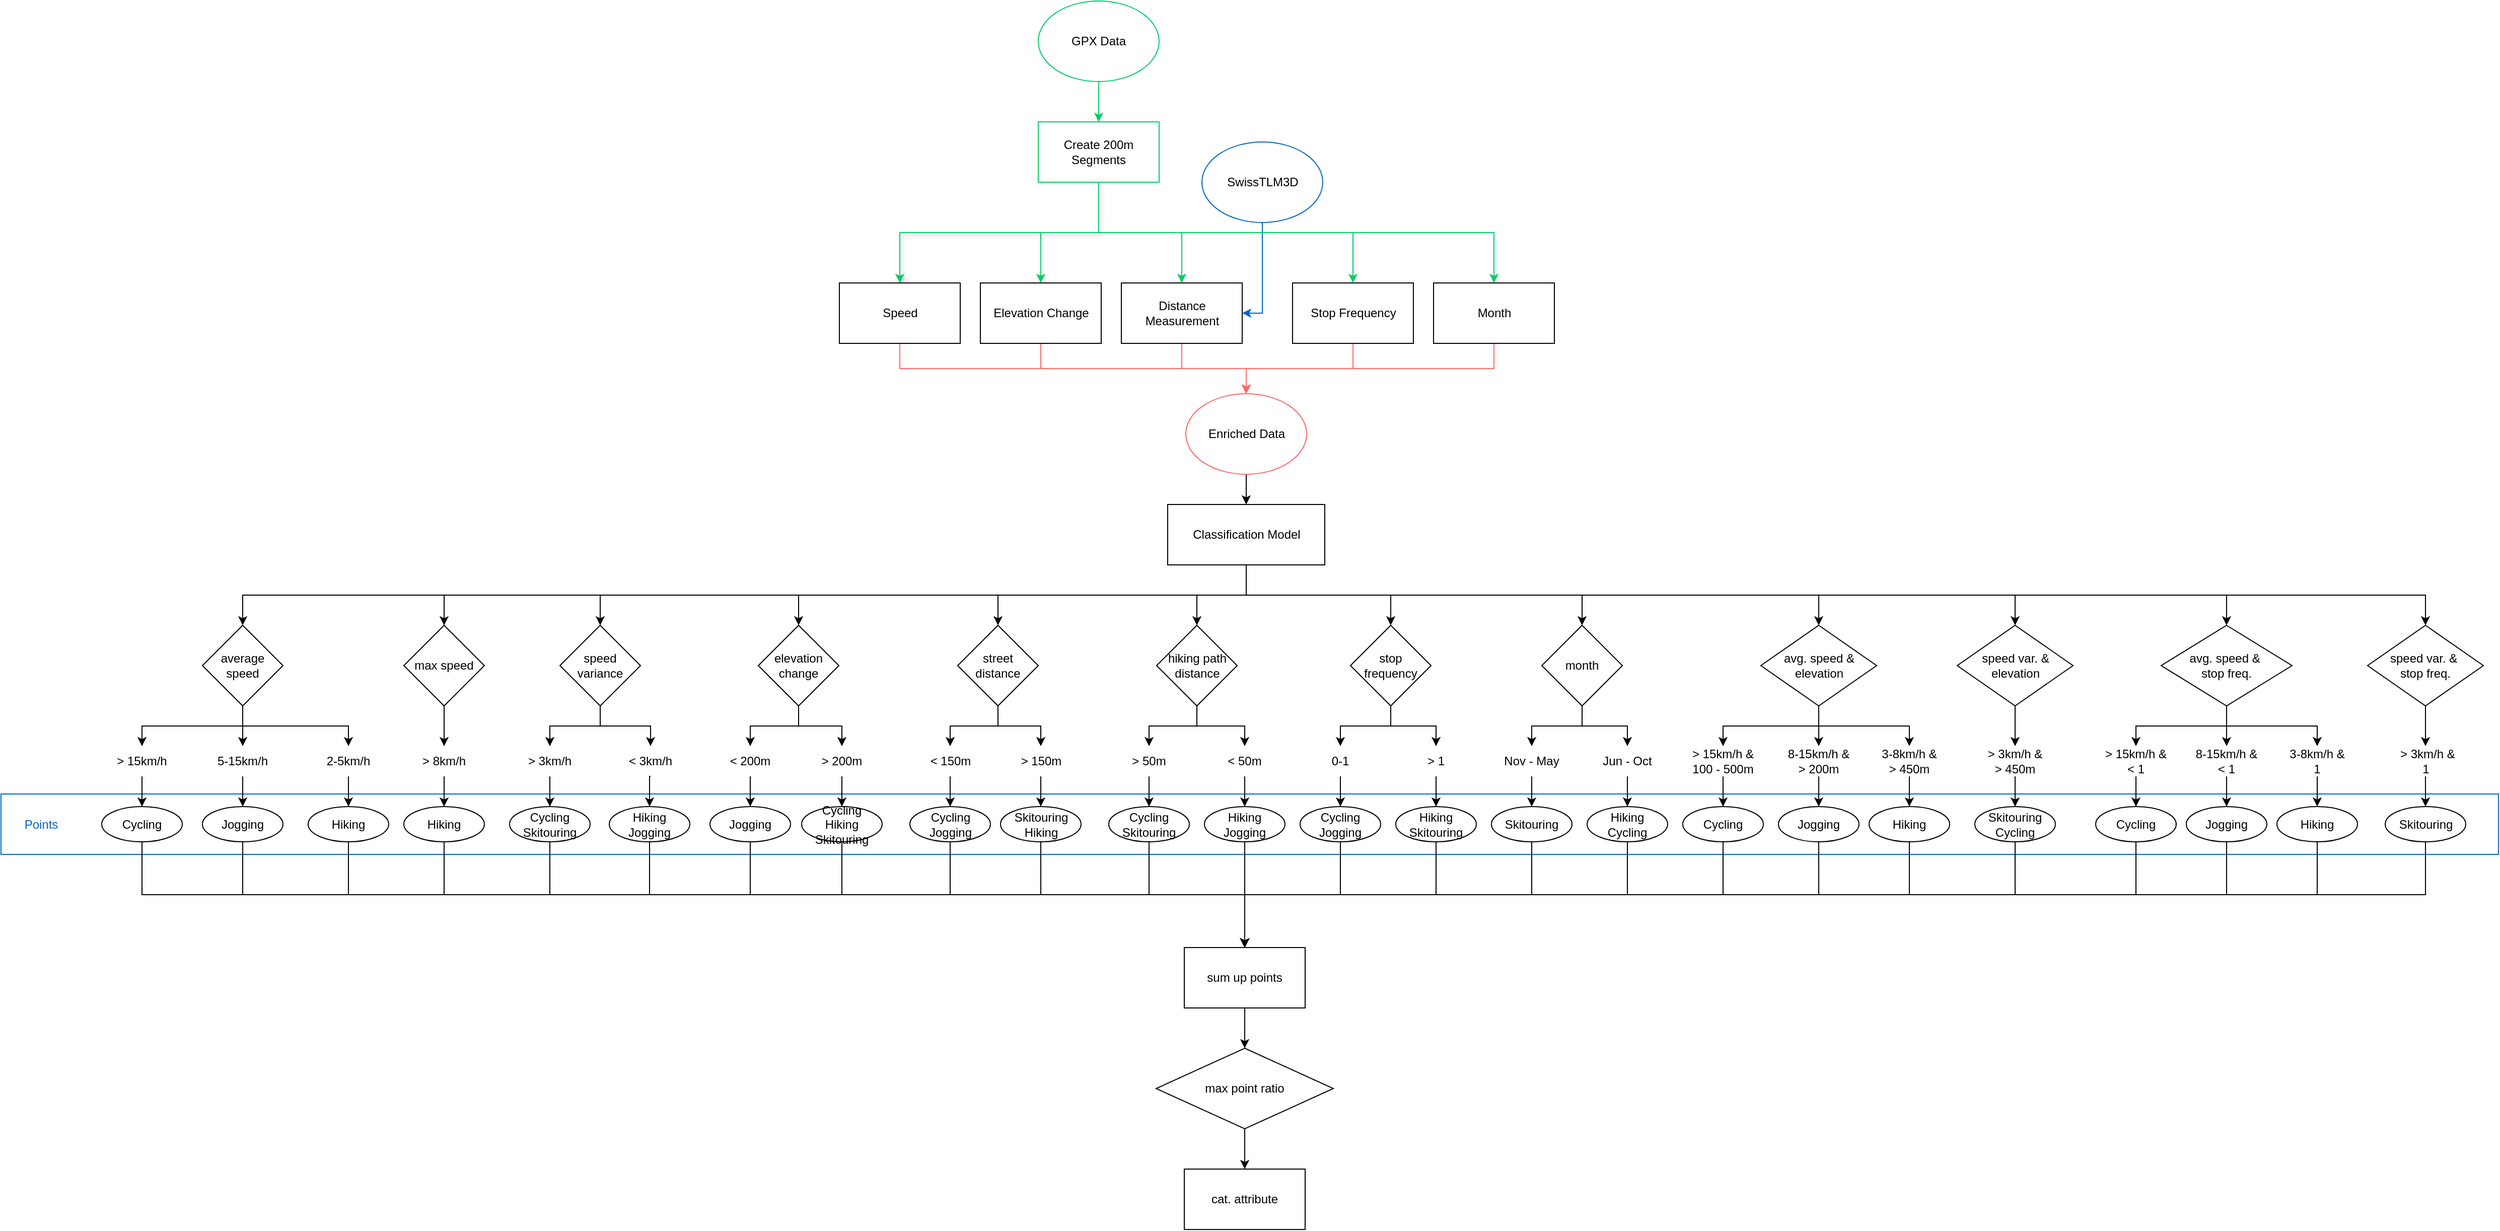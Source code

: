 <mxfile version="24.4.13" type="device">
  <diagram name="Seite-1" id="cVTC9YkRxxJZQrhODdem">
    <mxGraphModel dx="3604" dy="3232" grid="1" gridSize="10" guides="1" tooltips="1" connect="1" arrows="1" fold="1" page="1" pageScale="1" pageWidth="827" pageHeight="1169" math="0" shadow="0">
      <root>
        <mxCell id="0" />
        <mxCell id="1" parent="0" />
        <mxCell id="XzWF8EGHx2iEEQ5gRs2J-36" value="" style="rounded=0;whiteSpace=wrap;html=1;strokeColor=#0066CC;fillColor=none;" parent="1" vertex="1">
          <mxGeometry x="-330" y="647.5" width="2480" height="60" as="geometry" />
        </mxCell>
        <mxCell id="FWBxa8yp6T6ycIFNH5oM-10" style="edgeStyle=orthogonalEdgeStyle;rounded=0;orthogonalLoop=1;jettySize=auto;html=1;exitX=0.5;exitY=1;exitDx=0;exitDy=0;entryX=0.5;entryY=0;entryDx=0;entryDy=0;strokeColor=#00CC66;" parent="1" source="Y5MtgRzneYo3xTb6caG6-104" target="FWBxa8yp6T6ycIFNH5oM-5" edge="1">
          <mxGeometry relative="1" as="geometry">
            <mxPoint x="760" y="80" as="sourcePoint" />
          </mxGeometry>
        </mxCell>
        <mxCell id="FWBxa8yp6T6ycIFNH5oM-11" style="edgeStyle=orthogonalEdgeStyle;rounded=0;orthogonalLoop=1;jettySize=auto;html=1;exitX=0.5;exitY=1;exitDx=0;exitDy=0;entryX=0.5;entryY=0;entryDx=0;entryDy=0;shadow=1;strokeColor=#00CC66;" parent="1" source="Y5MtgRzneYo3xTb6caG6-104" target="FWBxa8yp6T6ycIFNH5oM-4" edge="1">
          <mxGeometry relative="1" as="geometry">
            <mxPoint x="760" y="80" as="sourcePoint" />
          </mxGeometry>
        </mxCell>
        <mxCell id="FWBxa8yp6T6ycIFNH5oM-15" style="edgeStyle=orthogonalEdgeStyle;rounded=0;orthogonalLoop=1;jettySize=auto;html=1;exitX=0.5;exitY=1;exitDx=0;exitDy=0;entryX=0.5;entryY=0;entryDx=0;entryDy=0;strokeColor=#00CC66;" parent="1" source="Y5MtgRzneYo3xTb6caG6-104" target="FWBxa8yp6T6ycIFNH5oM-14" edge="1">
          <mxGeometry relative="1" as="geometry">
            <mxPoint x="760" y="80" as="sourcePoint" />
          </mxGeometry>
        </mxCell>
        <mxCell id="FWBxa8yp6T6ycIFNH5oM-17" style="edgeStyle=orthogonalEdgeStyle;rounded=0;orthogonalLoop=1;jettySize=auto;html=1;exitX=0.5;exitY=1;exitDx=0;exitDy=0;entryX=0.5;entryY=0;entryDx=0;entryDy=0;strokeColor=#FF6666;" parent="1" source="FWBxa8yp6T6ycIFNH5oM-4" target="FWBxa8yp6T6ycIFNH5oM-16" edge="1">
          <mxGeometry relative="1" as="geometry" />
        </mxCell>
        <mxCell id="FWBxa8yp6T6ycIFNH5oM-4" value="Speed" style="rounded=0;whiteSpace=wrap;html=1;" parent="1" vertex="1">
          <mxGeometry x="502.5" y="140" width="120" height="60" as="geometry" />
        </mxCell>
        <mxCell id="FWBxa8yp6T6ycIFNH5oM-18" style="edgeStyle=orthogonalEdgeStyle;rounded=0;orthogonalLoop=1;jettySize=auto;html=1;exitX=0.5;exitY=1;exitDx=0;exitDy=0;entryX=0.5;entryY=0;entryDx=0;entryDy=0;strokeColor=#FF6666;" parent="1" source="FWBxa8yp6T6ycIFNH5oM-5" target="FWBxa8yp6T6ycIFNH5oM-16" edge="1">
          <mxGeometry relative="1" as="geometry">
            <mxPoint x="892.5" y="250" as="targetPoint" />
          </mxGeometry>
        </mxCell>
        <mxCell id="FWBxa8yp6T6ycIFNH5oM-5" value="Elevation Change" style="rounded=0;whiteSpace=wrap;html=1;" parent="1" vertex="1">
          <mxGeometry x="642.5" y="140" width="120" height="60" as="geometry" />
        </mxCell>
        <mxCell id="FWBxa8yp6T6ycIFNH5oM-19" style="edgeStyle=orthogonalEdgeStyle;rounded=0;orthogonalLoop=1;jettySize=auto;html=1;exitX=0.5;exitY=1;exitDx=0;exitDy=0;entryX=0.5;entryY=0;entryDx=0;entryDy=0;strokeColor=#FF6666;" parent="1" source="FWBxa8yp6T6ycIFNH5oM-6" target="FWBxa8yp6T6ycIFNH5oM-16" edge="1">
          <mxGeometry relative="1" as="geometry" />
        </mxCell>
        <mxCell id="FWBxa8yp6T6ycIFNH5oM-6" value="Distance Measurement" style="rounded=0;whiteSpace=wrap;html=1;" parent="1" vertex="1">
          <mxGeometry x="782.5" y="140" width="120" height="60" as="geometry" />
        </mxCell>
        <mxCell id="FWBxa8yp6T6ycIFNH5oM-20" style="edgeStyle=orthogonalEdgeStyle;rounded=0;orthogonalLoop=1;jettySize=auto;html=1;entryX=0.5;entryY=0;entryDx=0;entryDy=0;strokeColor=#FF6666;" parent="1" target="FWBxa8yp6T6ycIFNH5oM-16" edge="1">
          <mxGeometry relative="1" as="geometry">
            <mxPoint x="892.5" y="250" as="targetPoint" />
            <mxPoint x="906.5" y="230" as="sourcePoint" />
          </mxGeometry>
        </mxCell>
        <mxCell id="FWBxa8yp6T6ycIFNH5oM-21" style="edgeStyle=orthogonalEdgeStyle;rounded=0;orthogonalLoop=1;jettySize=auto;html=1;exitX=0.5;exitY=1;exitDx=0;exitDy=0;entryX=0.5;entryY=0;entryDx=0;entryDy=0;strokeColor=#FF6666;" parent="1" source="FWBxa8yp6T6ycIFNH5oM-8" target="FWBxa8yp6T6ycIFNH5oM-16" edge="1">
          <mxGeometry relative="1" as="geometry">
            <mxPoint x="892.5" y="250" as="targetPoint" />
          </mxGeometry>
        </mxCell>
        <mxCell id="FWBxa8yp6T6ycIFNH5oM-8" value="Stop Frequency" style="rounded=0;whiteSpace=wrap;html=1;" parent="1" vertex="1">
          <mxGeometry x="952.5" y="140" width="120" height="60" as="geometry" />
        </mxCell>
        <mxCell id="FWBxa8yp6T6ycIFNH5oM-22" style="edgeStyle=orthogonalEdgeStyle;rounded=0;orthogonalLoop=1;jettySize=auto;html=1;exitX=0.5;exitY=1;exitDx=0;exitDy=0;entryX=0.5;entryY=0;entryDx=0;entryDy=0;strokeColor=#FF6666;" parent="1" source="FWBxa8yp6T6ycIFNH5oM-14" target="FWBxa8yp6T6ycIFNH5oM-16" edge="1">
          <mxGeometry relative="1" as="geometry" />
        </mxCell>
        <mxCell id="FWBxa8yp6T6ycIFNH5oM-14" value="Month" style="rounded=0;whiteSpace=wrap;html=1;" parent="1" vertex="1">
          <mxGeometry x="1092.5" y="140" width="120" height="60" as="geometry" />
        </mxCell>
        <mxCell id="FWBxa8yp6T6ycIFNH5oM-28" style="edgeStyle=orthogonalEdgeStyle;rounded=0;orthogonalLoop=1;jettySize=auto;html=1;exitX=0.5;exitY=1;exitDx=0;exitDy=0;" parent="1" source="FWBxa8yp6T6ycIFNH5oM-16" target="FWBxa8yp6T6ycIFNH5oM-27" edge="1">
          <mxGeometry relative="1" as="geometry" />
        </mxCell>
        <mxCell id="FWBxa8yp6T6ycIFNH5oM-16" value="Enriched Data" style="ellipse;whiteSpace=wrap;html=1;strokeColor=#FF6666;" parent="1" vertex="1">
          <mxGeometry x="846.5" y="250" width="120" height="80" as="geometry" />
        </mxCell>
        <mxCell id="FWBxa8yp6T6ycIFNH5oM-26" style="edgeStyle=orthogonalEdgeStyle;rounded=0;orthogonalLoop=1;jettySize=auto;html=1;exitX=0.5;exitY=1;exitDx=0;exitDy=0;entryX=1;entryY=0.5;entryDx=0;entryDy=0;strokeColor=#0066CC;" parent="1" source="FWBxa8yp6T6ycIFNH5oM-23" target="FWBxa8yp6T6ycIFNH5oM-6" edge="1">
          <mxGeometry relative="1" as="geometry" />
        </mxCell>
        <mxCell id="FWBxa8yp6T6ycIFNH5oM-23" value="SwissTLM3D" style="ellipse;whiteSpace=wrap;html=1;strokeColor=#0066CC;" parent="1" vertex="1">
          <mxGeometry x="862.5" width="120" height="80" as="geometry" />
        </mxCell>
        <mxCell id="FWBxa8yp6T6ycIFNH5oM-30" style="edgeStyle=orthogonalEdgeStyle;rounded=0;orthogonalLoop=1;jettySize=auto;html=1;exitX=0.5;exitY=1;exitDx=0;exitDy=0;entryX=0.5;entryY=0;entryDx=0;entryDy=0;" parent="1" source="FWBxa8yp6T6ycIFNH5oM-27" target="FWBxa8yp6T6ycIFNH5oM-29" edge="1">
          <mxGeometry relative="1" as="geometry" />
        </mxCell>
        <mxCell id="XzWF8EGHx2iEEQ5gRs2J-15" value="" style="edgeStyle=orthogonalEdgeStyle;rounded=0;orthogonalLoop=1;jettySize=auto;html=1;exitX=0.5;exitY=1;exitDx=0;exitDy=0;" parent="1" source="FWBxa8yp6T6ycIFNH5oM-27" target="XzWF8EGHx2iEEQ5gRs2J-14" edge="1">
          <mxGeometry relative="1" as="geometry" />
        </mxCell>
        <mxCell id="XzWF8EGHx2iEEQ5gRs2J-17" style="edgeStyle=orthogonalEdgeStyle;rounded=0;orthogonalLoop=1;jettySize=auto;html=1;exitX=0.5;exitY=1;exitDx=0;exitDy=0;entryX=0.5;entryY=0;entryDx=0;entryDy=0;" parent="1" source="FWBxa8yp6T6ycIFNH5oM-27" target="XzWF8EGHx2iEEQ5gRs2J-16" edge="1">
          <mxGeometry relative="1" as="geometry" />
        </mxCell>
        <mxCell id="Y5MtgRzneYo3xTb6caG6-20" style="edgeStyle=orthogonalEdgeStyle;rounded=0;orthogonalLoop=1;jettySize=auto;html=1;exitX=0.5;exitY=1;exitDx=0;exitDy=0;entryX=0.5;entryY=0;entryDx=0;entryDy=0;" edge="1" parent="1" source="FWBxa8yp6T6ycIFNH5oM-27" target="Y5MtgRzneYo3xTb6caG6-12">
          <mxGeometry relative="1" as="geometry" />
        </mxCell>
        <mxCell id="Y5MtgRzneYo3xTb6caG6-31" style="edgeStyle=orthogonalEdgeStyle;rounded=0;orthogonalLoop=1;jettySize=auto;html=1;exitX=0.5;exitY=1;exitDx=0;exitDy=0;entryX=0.5;entryY=0;entryDx=0;entryDy=0;" edge="1" parent="1" source="FWBxa8yp6T6ycIFNH5oM-27" target="Y5MtgRzneYo3xTb6caG6-30">
          <mxGeometry relative="1" as="geometry" />
        </mxCell>
        <mxCell id="Y5MtgRzneYo3xTb6caG6-40" style="edgeStyle=orthogonalEdgeStyle;rounded=0;orthogonalLoop=1;jettySize=auto;html=1;exitX=0.5;exitY=1;exitDx=0;exitDy=0;" edge="1" parent="1" source="FWBxa8yp6T6ycIFNH5oM-27" target="Y5MtgRzneYo3xTb6caG6-13">
          <mxGeometry relative="1" as="geometry" />
        </mxCell>
        <mxCell id="Y5MtgRzneYo3xTb6caG6-41" style="edgeStyle=orthogonalEdgeStyle;rounded=0;orthogonalLoop=1;jettySize=auto;html=1;exitX=0.5;exitY=1;exitDx=0;exitDy=0;entryX=0.5;entryY=0;entryDx=0;entryDy=0;" edge="1" parent="1" source="FWBxa8yp6T6ycIFNH5oM-27" target="Y5MtgRzneYo3xTb6caG6-11">
          <mxGeometry relative="1" as="geometry" />
        </mxCell>
        <mxCell id="Y5MtgRzneYo3xTb6caG6-42" style="edgeStyle=orthogonalEdgeStyle;rounded=0;orthogonalLoop=1;jettySize=auto;html=1;exitX=0.5;exitY=1;exitDx=0;exitDy=0;entryX=0.5;entryY=0;entryDx=0;entryDy=0;" edge="1" parent="1" source="FWBxa8yp6T6ycIFNH5oM-27" target="Y5MtgRzneYo3xTb6caG6-18">
          <mxGeometry relative="1" as="geometry" />
        </mxCell>
        <mxCell id="Y5MtgRzneYo3xTb6caG6-43" style="edgeStyle=orthogonalEdgeStyle;rounded=0;orthogonalLoop=1;jettySize=auto;html=1;exitX=0.5;exitY=1;exitDx=0;exitDy=0;entryX=0.5;entryY=0;entryDx=0;entryDy=0;" edge="1" parent="1" source="FWBxa8yp6T6ycIFNH5oM-27" target="Y5MtgRzneYo3xTb6caG6-19">
          <mxGeometry relative="1" as="geometry" />
        </mxCell>
        <mxCell id="Y5MtgRzneYo3xTb6caG6-101" style="edgeStyle=orthogonalEdgeStyle;rounded=0;orthogonalLoop=1;jettySize=auto;html=1;exitX=0.5;exitY=1;exitDx=0;exitDy=0;entryX=0.5;entryY=0;entryDx=0;entryDy=0;" edge="1" parent="1" source="FWBxa8yp6T6ycIFNH5oM-27" target="Y5MtgRzneYo3xTb6caG6-1">
          <mxGeometry relative="1" as="geometry" />
        </mxCell>
        <mxCell id="Y5MtgRzneYo3xTb6caG6-111" style="edgeStyle=orthogonalEdgeStyle;rounded=0;orthogonalLoop=1;jettySize=auto;html=1;exitX=0.5;exitY=1;exitDx=0;exitDy=0;entryX=0.5;entryY=0;entryDx=0;entryDy=0;" edge="1" parent="1" source="FWBxa8yp6T6ycIFNH5oM-27" target="Y5MtgRzneYo3xTb6caG6-109">
          <mxGeometry relative="1" as="geometry" />
        </mxCell>
        <mxCell id="Y5MtgRzneYo3xTb6caG6-125" style="edgeStyle=orthogonalEdgeStyle;rounded=0;orthogonalLoop=1;jettySize=auto;html=1;exitX=0.5;exitY=1;exitDx=0;exitDy=0;entryX=0.5;entryY=0;entryDx=0;entryDy=0;" edge="1" parent="1" source="FWBxa8yp6T6ycIFNH5oM-27" target="Y5MtgRzneYo3xTb6caG6-124">
          <mxGeometry relative="1" as="geometry" />
        </mxCell>
        <mxCell id="FWBxa8yp6T6ycIFNH5oM-27" value="Classification Model" style="rounded=0;whiteSpace=wrap;html=1;" parent="1" vertex="1">
          <mxGeometry x="828.5" y="360" width="156" height="60" as="geometry" />
        </mxCell>
        <mxCell id="XzWF8EGHx2iEEQ5gRs2J-2" style="edgeStyle=orthogonalEdgeStyle;rounded=0;orthogonalLoop=1;jettySize=auto;html=1;exitX=0.5;exitY=1;exitDx=0;exitDy=0;entryX=0.5;entryY=0;entryDx=0;entryDy=0;" parent="1" source="FWBxa8yp6T6ycIFNH5oM-29" target="XzWF8EGHx2iEEQ5gRs2J-1" edge="1">
          <mxGeometry relative="1" as="geometry">
            <Array as="points">
              <mxPoint x="-90" y="580" />
              <mxPoint x="-190" y="580" />
            </Array>
          </mxGeometry>
        </mxCell>
        <mxCell id="XzWF8EGHx2iEEQ5gRs2J-8" style="edgeStyle=orthogonalEdgeStyle;rounded=0;orthogonalLoop=1;jettySize=auto;html=1;exitX=0.5;exitY=1;exitDx=0;exitDy=0;entryX=0.5;entryY=0;entryDx=0;entryDy=0;" parent="1" source="FWBxa8yp6T6ycIFNH5oM-29" target="XzWF8EGHx2iEEQ5gRs2J-6" edge="1">
          <mxGeometry relative="1" as="geometry" />
        </mxCell>
        <mxCell id="XzWF8EGHx2iEEQ5gRs2J-13" style="edgeStyle=orthogonalEdgeStyle;rounded=0;orthogonalLoop=1;jettySize=auto;html=1;exitX=0.5;exitY=1;exitDx=0;exitDy=0;entryX=0.5;entryY=0;entryDx=0;entryDy=0;" parent="1" source="FWBxa8yp6T6ycIFNH5oM-29" target="XzWF8EGHx2iEEQ5gRs2J-11" edge="1">
          <mxGeometry relative="1" as="geometry" />
        </mxCell>
        <mxCell id="FWBxa8yp6T6ycIFNH5oM-29" value="average speed" style="rhombus;whiteSpace=wrap;html=1;" parent="1" vertex="1">
          <mxGeometry x="-130" y="480" width="80" height="80" as="geometry" />
        </mxCell>
        <mxCell id="XzWF8EGHx2iEEQ5gRs2J-4" value="" style="edgeStyle=orthogonalEdgeStyle;rounded=0;orthogonalLoop=1;jettySize=auto;html=1;" parent="1" source="XzWF8EGHx2iEEQ5gRs2J-1" target="XzWF8EGHx2iEEQ5gRs2J-3" edge="1">
          <mxGeometry relative="1" as="geometry" />
        </mxCell>
        <mxCell id="XzWF8EGHx2iEEQ5gRs2J-1" value="&amp;gt; 15km/h" style="text;html=1;align=center;verticalAlign=middle;whiteSpace=wrap;rounded=0;" parent="1" vertex="1">
          <mxGeometry x="-220" y="600" width="60" height="30" as="geometry" />
        </mxCell>
        <mxCell id="XzWF8EGHx2iEEQ5gRs2J-23" style="edgeStyle=orthogonalEdgeStyle;rounded=0;orthogonalLoop=1;jettySize=auto;html=1;exitX=0.5;exitY=1;exitDx=0;exitDy=0;entryX=0.5;entryY=0;entryDx=0;entryDy=0;" parent="1" source="XzWF8EGHx2iEEQ5gRs2J-3" target="XzWF8EGHx2iEEQ5gRs2J-22" edge="1">
          <mxGeometry relative="1" as="geometry" />
        </mxCell>
        <mxCell id="XzWF8EGHx2iEEQ5gRs2J-3" value="Cycling" style="ellipse;whiteSpace=wrap;html=1;" parent="1" vertex="1">
          <mxGeometry x="-230" y="660" width="80" height="35" as="geometry" />
        </mxCell>
        <mxCell id="XzWF8EGHx2iEEQ5gRs2J-9" style="edgeStyle=orthogonalEdgeStyle;rounded=0;orthogonalLoop=1;jettySize=auto;html=1;exitX=0.5;exitY=1;exitDx=0;exitDy=0;entryX=0.5;entryY=0;entryDx=0;entryDy=0;" parent="1" source="XzWF8EGHx2iEEQ5gRs2J-6" target="XzWF8EGHx2iEEQ5gRs2J-7" edge="1">
          <mxGeometry relative="1" as="geometry" />
        </mxCell>
        <mxCell id="XzWF8EGHx2iEEQ5gRs2J-6" value="5-15km/h" style="text;html=1;align=center;verticalAlign=middle;whiteSpace=wrap;rounded=0;" parent="1" vertex="1">
          <mxGeometry x="-135" y="600" width="90" height="30" as="geometry" />
        </mxCell>
        <mxCell id="XzWF8EGHx2iEEQ5gRs2J-24" style="edgeStyle=orthogonalEdgeStyle;rounded=0;orthogonalLoop=1;jettySize=auto;html=1;exitX=0.5;exitY=1;exitDx=0;exitDy=0;entryX=0.5;entryY=0;entryDx=0;entryDy=0;" parent="1" source="XzWF8EGHx2iEEQ5gRs2J-7" target="XzWF8EGHx2iEEQ5gRs2J-22" edge="1">
          <mxGeometry relative="1" as="geometry" />
        </mxCell>
        <mxCell id="XzWF8EGHx2iEEQ5gRs2J-7" value="Jogging" style="ellipse;whiteSpace=wrap;html=1;" parent="1" vertex="1">
          <mxGeometry x="-130" y="660" width="80" height="35" as="geometry" />
        </mxCell>
        <mxCell id="XzWF8EGHx2iEEQ5gRs2J-10" style="edgeStyle=orthogonalEdgeStyle;rounded=0;orthogonalLoop=1;jettySize=auto;html=1;exitX=0.5;exitY=1;exitDx=0;exitDy=0;entryX=0.5;entryY=0;entryDx=0;entryDy=0;" parent="1" source="XzWF8EGHx2iEEQ5gRs2J-11" target="XzWF8EGHx2iEEQ5gRs2J-12" edge="1">
          <mxGeometry relative="1" as="geometry" />
        </mxCell>
        <mxCell id="XzWF8EGHx2iEEQ5gRs2J-11" value="2-5km/h" style="text;html=1;align=center;verticalAlign=middle;whiteSpace=wrap;rounded=0;" parent="1" vertex="1">
          <mxGeometry x="-30" y="600" width="90" height="30" as="geometry" />
        </mxCell>
        <mxCell id="XzWF8EGHx2iEEQ5gRs2J-25" style="edgeStyle=orthogonalEdgeStyle;rounded=0;orthogonalLoop=1;jettySize=auto;html=1;exitX=0.5;exitY=1;exitDx=0;exitDy=0;entryX=0.5;entryY=0;entryDx=0;entryDy=0;" parent="1" source="XzWF8EGHx2iEEQ5gRs2J-12" target="XzWF8EGHx2iEEQ5gRs2J-22" edge="1">
          <mxGeometry relative="1" as="geometry">
            <mxPoint x="500" y="720.0" as="targetPoint" />
          </mxGeometry>
        </mxCell>
        <mxCell id="XzWF8EGHx2iEEQ5gRs2J-12" value="Hiking" style="ellipse;whiteSpace=wrap;html=1;" parent="1" vertex="1">
          <mxGeometry x="-25" y="660" width="80" height="35" as="geometry" />
        </mxCell>
        <mxCell id="XzWF8EGHx2iEEQ5gRs2J-19" style="edgeStyle=orthogonalEdgeStyle;rounded=0;orthogonalLoop=1;jettySize=auto;html=1;exitX=0.5;exitY=1;exitDx=0;exitDy=0;entryX=0.5;entryY=0;entryDx=0;entryDy=0;" parent="1" source="XzWF8EGHx2iEEQ5gRs2J-14" target="XzWF8EGHx2iEEQ5gRs2J-18" edge="1">
          <mxGeometry relative="1" as="geometry" />
        </mxCell>
        <mxCell id="XzWF8EGHx2iEEQ5gRs2J-14" value="max speed" style="rhombus;whiteSpace=wrap;html=1;rounded=0;" parent="1" vertex="1">
          <mxGeometry x="70" y="480" width="80" height="80" as="geometry" />
        </mxCell>
        <mxCell id="XzWF8EGHx2iEEQ5gRs2J-45" style="edgeStyle=orthogonalEdgeStyle;rounded=0;orthogonalLoop=1;jettySize=auto;html=1;exitX=0.5;exitY=1;exitDx=0;exitDy=0;entryX=0.5;entryY=0;entryDx=0;entryDy=0;" parent="1" source="XzWF8EGHx2iEEQ5gRs2J-16" target="XzWF8EGHx2iEEQ5gRs2J-38" edge="1">
          <mxGeometry relative="1" as="geometry" />
        </mxCell>
        <mxCell id="XzWF8EGHx2iEEQ5gRs2J-46" style="edgeStyle=orthogonalEdgeStyle;rounded=0;orthogonalLoop=1;jettySize=auto;html=1;exitX=0.5;exitY=1;exitDx=0;exitDy=0;entryX=0.5;entryY=0;entryDx=0;entryDy=0;" parent="1" source="XzWF8EGHx2iEEQ5gRs2J-16" target="XzWF8EGHx2iEEQ5gRs2J-40" edge="1">
          <mxGeometry relative="1" as="geometry" />
        </mxCell>
        <mxCell id="XzWF8EGHx2iEEQ5gRs2J-16" value="speed variance" style="rhombus;whiteSpace=wrap;html=1;rounded=0;" parent="1" vertex="1">
          <mxGeometry x="225" y="480" width="80" height="80" as="geometry" />
        </mxCell>
        <mxCell id="XzWF8EGHx2iEEQ5gRs2J-21" style="edgeStyle=orthogonalEdgeStyle;rounded=0;orthogonalLoop=1;jettySize=auto;html=1;exitX=0.5;exitY=1;exitDx=0;exitDy=0;entryX=0.5;entryY=0;entryDx=0;entryDy=0;" parent="1" source="XzWF8EGHx2iEEQ5gRs2J-18" target="XzWF8EGHx2iEEQ5gRs2J-20" edge="1">
          <mxGeometry relative="1" as="geometry" />
        </mxCell>
        <mxCell id="XzWF8EGHx2iEEQ5gRs2J-18" value="&amp;gt; 8km/h" style="text;html=1;align=center;verticalAlign=middle;whiteSpace=wrap;rounded=0;" parent="1" vertex="1">
          <mxGeometry x="65" y="600" width="90" height="30" as="geometry" />
        </mxCell>
        <mxCell id="XzWF8EGHx2iEEQ5gRs2J-26" style="edgeStyle=orthogonalEdgeStyle;rounded=0;orthogonalLoop=1;jettySize=auto;html=1;exitX=0.5;exitY=1;exitDx=0;exitDy=0;entryX=0.5;entryY=0;entryDx=0;entryDy=0;" parent="1" source="XzWF8EGHx2iEEQ5gRs2J-20" target="XzWF8EGHx2iEEQ5gRs2J-22" edge="1">
          <mxGeometry relative="1" as="geometry">
            <mxPoint x="460" y="690.0" as="targetPoint" />
          </mxGeometry>
        </mxCell>
        <mxCell id="XzWF8EGHx2iEEQ5gRs2J-20" value="Hiking" style="ellipse;whiteSpace=wrap;html=1;" parent="1" vertex="1">
          <mxGeometry x="70" y="660" width="80" height="35" as="geometry" />
        </mxCell>
        <mxCell id="XzWF8EGHx2iEEQ5gRs2J-28" value="" style="edgeStyle=orthogonalEdgeStyle;rounded=0;orthogonalLoop=1;jettySize=auto;html=1;" parent="1" source="XzWF8EGHx2iEEQ5gRs2J-22" target="XzWF8EGHx2iEEQ5gRs2J-27" edge="1">
          <mxGeometry relative="1" as="geometry" />
        </mxCell>
        <mxCell id="XzWF8EGHx2iEEQ5gRs2J-22" value="sum up points" style="rounded=0;whiteSpace=wrap;html=1;" parent="1" vertex="1">
          <mxGeometry x="845" y="800" width="120" height="60" as="geometry" />
        </mxCell>
        <mxCell id="XzWF8EGHx2iEEQ5gRs2J-33" value="" style="edgeStyle=orthogonalEdgeStyle;rounded=0;orthogonalLoop=1;jettySize=auto;html=1;" parent="1" source="XzWF8EGHx2iEEQ5gRs2J-27" target="XzWF8EGHx2iEEQ5gRs2J-32" edge="1">
          <mxGeometry relative="1" as="geometry" />
        </mxCell>
        <mxCell id="XzWF8EGHx2iEEQ5gRs2J-27" value="&lt;div&gt;max point ratio&lt;/div&gt;" style="rhombus;whiteSpace=wrap;html=1;rounded=0;" parent="1" vertex="1">
          <mxGeometry x="817" y="900" width="176" height="80" as="geometry" />
        </mxCell>
        <mxCell id="XzWF8EGHx2iEEQ5gRs2J-32" value="cat. attribute" style="whiteSpace=wrap;html=1;rounded=0;" parent="1" vertex="1">
          <mxGeometry x="845" y="1020" width="120" height="60" as="geometry" />
        </mxCell>
        <mxCell id="XzWF8EGHx2iEEQ5gRs2J-34" value="&lt;font color=&quot;#0066cc&quot;&gt;Points&lt;/font&gt;" style="text;html=1;align=center;verticalAlign=middle;whiteSpace=wrap;rounded=0;fillColor=none;strokeColor=none;" parent="1" vertex="1">
          <mxGeometry x="-320" y="662.5" width="60" height="30" as="geometry" />
        </mxCell>
        <mxCell id="XzWF8EGHx2iEEQ5gRs2J-43" style="edgeStyle=orthogonalEdgeStyle;rounded=0;orthogonalLoop=1;jettySize=auto;html=1;exitX=0.5;exitY=1;exitDx=0;exitDy=0;entryX=0.5;entryY=0;entryDx=0;entryDy=0;" parent="1" source="XzWF8EGHx2iEEQ5gRs2J-38" target="XzWF8EGHx2iEEQ5gRs2J-39" edge="1">
          <mxGeometry relative="1" as="geometry" />
        </mxCell>
        <mxCell id="XzWF8EGHx2iEEQ5gRs2J-38" value="&amp;gt; 3km/h" style="text;html=1;align=center;verticalAlign=middle;whiteSpace=wrap;rounded=0;" parent="1" vertex="1">
          <mxGeometry x="170" y="600" width="90" height="30" as="geometry" />
        </mxCell>
        <mxCell id="Y5MtgRzneYo3xTb6caG6-9" style="edgeStyle=orthogonalEdgeStyle;rounded=0;orthogonalLoop=1;jettySize=auto;html=1;exitX=0.5;exitY=1;exitDx=0;exitDy=0;entryX=0.5;entryY=0;entryDx=0;entryDy=0;" edge="1" parent="1" source="XzWF8EGHx2iEEQ5gRs2J-39" target="XzWF8EGHx2iEEQ5gRs2J-22">
          <mxGeometry relative="1" as="geometry" />
        </mxCell>
        <mxCell id="XzWF8EGHx2iEEQ5gRs2J-39" value="Cycling&lt;div&gt;Skitouring&lt;/div&gt;" style="ellipse;whiteSpace=wrap;html=1;" parent="1" vertex="1">
          <mxGeometry x="175" y="660" width="80" height="35" as="geometry" />
        </mxCell>
        <mxCell id="XzWF8EGHx2iEEQ5gRs2J-44" style="edgeStyle=orthogonalEdgeStyle;rounded=0;orthogonalLoop=1;jettySize=auto;html=1;exitX=0.5;exitY=1;exitDx=0;exitDy=0;entryX=0.5;entryY=0;entryDx=0;entryDy=0;" parent="1" source="XzWF8EGHx2iEEQ5gRs2J-40" target="XzWF8EGHx2iEEQ5gRs2J-41" edge="1">
          <mxGeometry relative="1" as="geometry" />
        </mxCell>
        <mxCell id="XzWF8EGHx2iEEQ5gRs2J-40" value="&amp;lt; 3km/h" style="text;html=1;align=center;verticalAlign=middle;whiteSpace=wrap;rounded=0;" parent="1" vertex="1">
          <mxGeometry x="270" y="600" width="90" height="30" as="geometry" />
        </mxCell>
        <mxCell id="Y5MtgRzneYo3xTb6caG6-10" style="edgeStyle=orthogonalEdgeStyle;rounded=0;orthogonalLoop=1;jettySize=auto;html=1;exitX=0.5;exitY=1;exitDx=0;exitDy=0;entryX=0.5;entryY=0;entryDx=0;entryDy=0;" edge="1" parent="1" source="XzWF8EGHx2iEEQ5gRs2J-41" target="XzWF8EGHx2iEEQ5gRs2J-22">
          <mxGeometry relative="1" as="geometry">
            <mxPoint x="280.0" y="790" as="targetPoint" />
          </mxGeometry>
        </mxCell>
        <mxCell id="XzWF8EGHx2iEEQ5gRs2J-41" value="Hiking&lt;br&gt;Jogging" style="ellipse;whiteSpace=wrap;html=1;" parent="1" vertex="1">
          <mxGeometry x="274" y="660" width="80" height="35" as="geometry" />
        </mxCell>
        <mxCell id="Y5MtgRzneYo3xTb6caG6-4" style="edgeStyle=orthogonalEdgeStyle;rounded=0;orthogonalLoop=1;jettySize=auto;html=1;exitX=0.5;exitY=1;exitDx=0;exitDy=0;entryX=0.5;entryY=0;entryDx=0;entryDy=0;" edge="1" parent="1" source="Y5MtgRzneYo3xTb6caG6-1" target="Y5MtgRzneYo3xTb6caG6-3">
          <mxGeometry relative="1" as="geometry" />
        </mxCell>
        <mxCell id="Y5MtgRzneYo3xTb6caG6-1" value="elevation change" style="rhombus;whiteSpace=wrap;html=1;rounded=0;" vertex="1" parent="1">
          <mxGeometry x="422" y="480" width="80" height="80" as="geometry" />
        </mxCell>
        <mxCell id="Y5MtgRzneYo3xTb6caG6-7" style="edgeStyle=orthogonalEdgeStyle;rounded=0;orthogonalLoop=1;jettySize=auto;html=1;exitX=0.5;exitY=1;exitDx=0;exitDy=0;entryX=0.5;entryY=0;entryDx=0;entryDy=0;" edge="1" parent="1" source="Y5MtgRzneYo3xTb6caG6-3" target="Y5MtgRzneYo3xTb6caG6-6">
          <mxGeometry relative="1" as="geometry" />
        </mxCell>
        <mxCell id="Y5MtgRzneYo3xTb6caG6-3" value="&amp;lt; 200m" style="text;html=1;align=center;verticalAlign=middle;whiteSpace=wrap;rounded=0;" vertex="1" parent="1">
          <mxGeometry x="384" y="600" width="60" height="30" as="geometry" />
        </mxCell>
        <mxCell id="Y5MtgRzneYo3xTb6caG6-8" style="edgeStyle=orthogonalEdgeStyle;rounded=0;orthogonalLoop=1;jettySize=auto;html=1;exitX=0.5;exitY=1;exitDx=0;exitDy=0;entryX=0.5;entryY=0;entryDx=0;entryDy=0;" edge="1" parent="1" source="Y5MtgRzneYo3xTb6caG6-6" target="XzWF8EGHx2iEEQ5gRs2J-22">
          <mxGeometry relative="1" as="geometry" />
        </mxCell>
        <mxCell id="Y5MtgRzneYo3xTb6caG6-6" value="Jogging" style="ellipse;whiteSpace=wrap;html=1;" vertex="1" parent="1">
          <mxGeometry x="374" y="660" width="80" height="35" as="geometry" />
        </mxCell>
        <mxCell id="Y5MtgRzneYo3xTb6caG6-66" style="edgeStyle=orthogonalEdgeStyle;rounded=0;orthogonalLoop=1;jettySize=auto;html=1;exitX=0.5;exitY=1;exitDx=0;exitDy=0;entryX=0.5;entryY=0;entryDx=0;entryDy=0;" edge="1" parent="1" source="Y5MtgRzneYo3xTb6caG6-11" target="Y5MtgRzneYo3xTb6caG6-60">
          <mxGeometry relative="1" as="geometry" />
        </mxCell>
        <mxCell id="Y5MtgRzneYo3xTb6caG6-11" value="month" style="rhombus;whiteSpace=wrap;html=1;rounded=0;" vertex="1" parent="1">
          <mxGeometry x="1200" y="480" width="80" height="80" as="geometry" />
        </mxCell>
        <mxCell id="Y5MtgRzneYo3xTb6caG6-22" style="edgeStyle=orthogonalEdgeStyle;rounded=0;orthogonalLoop=1;jettySize=auto;html=1;exitX=0.5;exitY=1;exitDx=0;exitDy=0;entryX=0.5;entryY=0;entryDx=0;entryDy=0;" edge="1" parent="1" source="Y5MtgRzneYo3xTb6caG6-12" target="Y5MtgRzneYo3xTb6caG6-21">
          <mxGeometry relative="1" as="geometry" />
        </mxCell>
        <mxCell id="Y5MtgRzneYo3xTb6caG6-12" value="street distance" style="rhombus;whiteSpace=wrap;html=1;rounded=0;" vertex="1" parent="1">
          <mxGeometry x="620" y="480" width="80" height="80" as="geometry" />
        </mxCell>
        <mxCell id="Y5MtgRzneYo3xTb6caG6-13" value="stop frequency" style="rhombus;whiteSpace=wrap;html=1;rounded=0;" vertex="1" parent="1">
          <mxGeometry x="1010" y="480" width="80" height="80" as="geometry" />
        </mxCell>
        <mxCell id="Y5MtgRzneYo3xTb6caG6-79" style="edgeStyle=orthogonalEdgeStyle;rounded=0;orthogonalLoop=1;jettySize=auto;html=1;exitX=0.5;exitY=1;exitDx=0;exitDy=0;entryX=0.5;entryY=0;entryDx=0;entryDy=0;" edge="1" parent="1" source="Y5MtgRzneYo3xTb6caG6-18" target="Y5MtgRzneYo3xTb6caG6-78">
          <mxGeometry relative="1" as="geometry" />
        </mxCell>
        <mxCell id="Y5MtgRzneYo3xTb6caG6-80" style="edgeStyle=orthogonalEdgeStyle;rounded=0;orthogonalLoop=1;jettySize=auto;html=1;exitX=0.5;exitY=1;exitDx=0;exitDy=0;entryX=0.5;entryY=0;entryDx=0;entryDy=0;" edge="1" parent="1" source="Y5MtgRzneYo3xTb6caG6-18" target="Y5MtgRzneYo3xTb6caG6-73">
          <mxGeometry relative="1" as="geometry" />
        </mxCell>
        <mxCell id="Y5MtgRzneYo3xTb6caG6-81" style="edgeStyle=orthogonalEdgeStyle;rounded=0;orthogonalLoop=1;jettySize=auto;html=1;exitX=0.5;exitY=1;exitDx=0;exitDy=0;entryX=0.5;entryY=0;entryDx=0;entryDy=0;" edge="1" parent="1" source="Y5MtgRzneYo3xTb6caG6-18" target="Y5MtgRzneYo3xTb6caG6-75">
          <mxGeometry relative="1" as="geometry" />
        </mxCell>
        <mxCell id="Y5MtgRzneYo3xTb6caG6-18" value="avg. speed &amp;amp; elevation" style="rhombus;whiteSpace=wrap;html=1;rounded=0;" vertex="1" parent="1">
          <mxGeometry x="1417.5" y="480" width="115" height="80" as="geometry" />
        </mxCell>
        <mxCell id="Y5MtgRzneYo3xTb6caG6-114" style="edgeStyle=orthogonalEdgeStyle;rounded=0;orthogonalLoop=1;jettySize=auto;html=1;exitX=0.5;exitY=1;exitDx=0;exitDy=0;entryX=0.5;entryY=0;entryDx=0;entryDy=0;" edge="1" parent="1" source="Y5MtgRzneYo3xTb6caG6-19" target="Y5MtgRzneYo3xTb6caG6-112">
          <mxGeometry relative="1" as="geometry" />
        </mxCell>
        <mxCell id="Y5MtgRzneYo3xTb6caG6-117" style="edgeStyle=orthogonalEdgeStyle;rounded=0;orthogonalLoop=1;jettySize=auto;html=1;exitX=0.5;exitY=1;exitDx=0;exitDy=0;entryX=0.5;entryY=0;entryDx=0;entryDy=0;" edge="1" parent="1" source="Y5MtgRzneYo3xTb6caG6-19" target="Y5MtgRzneYo3xTb6caG6-116">
          <mxGeometry relative="1" as="geometry" />
        </mxCell>
        <mxCell id="Y5MtgRzneYo3xTb6caG6-122" style="edgeStyle=orthogonalEdgeStyle;rounded=0;orthogonalLoop=1;jettySize=auto;html=1;exitX=0.5;exitY=1;exitDx=0;exitDy=0;entryX=0.5;entryY=0;entryDx=0;entryDy=0;" edge="1" parent="1" source="Y5MtgRzneYo3xTb6caG6-19" target="Y5MtgRzneYo3xTb6caG6-120">
          <mxGeometry relative="1" as="geometry" />
        </mxCell>
        <mxCell id="Y5MtgRzneYo3xTb6caG6-19" value="avg. speed &amp;amp;&amp;nbsp;&lt;div&gt;stop freq.&lt;/div&gt;" style="rhombus;whiteSpace=wrap;html=1;rounded=0;" vertex="1" parent="1">
          <mxGeometry x="1815" y="480" width="130" height="80" as="geometry" />
        </mxCell>
        <mxCell id="Y5MtgRzneYo3xTb6caG6-24" style="edgeStyle=orthogonalEdgeStyle;rounded=0;orthogonalLoop=1;jettySize=auto;html=1;exitX=0.5;exitY=1;exitDx=0;exitDy=0;entryX=0.5;entryY=0;entryDx=0;entryDy=0;" edge="1" parent="1" source="Y5MtgRzneYo3xTb6caG6-21" target="Y5MtgRzneYo3xTb6caG6-23">
          <mxGeometry relative="1" as="geometry" />
        </mxCell>
        <mxCell id="Y5MtgRzneYo3xTb6caG6-21" value="&amp;lt; 150m" style="text;html=1;align=center;verticalAlign=middle;whiteSpace=wrap;rounded=0;" vertex="1" parent="1">
          <mxGeometry x="582.5" y="600" width="60" height="30" as="geometry" />
        </mxCell>
        <mxCell id="Y5MtgRzneYo3xTb6caG6-88" style="edgeStyle=orthogonalEdgeStyle;rounded=0;orthogonalLoop=1;jettySize=auto;html=1;exitX=0.5;exitY=1;exitDx=0;exitDy=0;entryX=0.5;entryY=0;entryDx=0;entryDy=0;" edge="1" parent="1" source="Y5MtgRzneYo3xTb6caG6-23" target="XzWF8EGHx2iEEQ5gRs2J-22">
          <mxGeometry relative="1" as="geometry">
            <mxPoint x="640" y="780.0" as="targetPoint" />
          </mxGeometry>
        </mxCell>
        <mxCell id="Y5MtgRzneYo3xTb6caG6-23" value="Cycling&lt;br&gt;Jogging" style="ellipse;whiteSpace=wrap;html=1;" vertex="1" parent="1">
          <mxGeometry x="572.5" y="660" width="80" height="35" as="geometry" />
        </mxCell>
        <mxCell id="Y5MtgRzneYo3xTb6caG6-26" style="edgeStyle=orthogonalEdgeStyle;rounded=0;orthogonalLoop=1;jettySize=auto;html=1;exitX=0.5;exitY=1;exitDx=0;exitDy=0;entryX=0.5;entryY=0;entryDx=0;entryDy=0;" edge="1" parent="1" target="Y5MtgRzneYo3xTb6caG6-27" source="Y5MtgRzneYo3xTb6caG6-12">
          <mxGeometry relative="1" as="geometry">
            <mxPoint x="690" y="590" as="sourcePoint" />
          </mxGeometry>
        </mxCell>
        <mxCell id="Y5MtgRzneYo3xTb6caG6-29" style="edgeStyle=orthogonalEdgeStyle;rounded=0;orthogonalLoop=1;jettySize=auto;html=1;exitX=0.5;exitY=1;exitDx=0;exitDy=0;entryX=0.5;entryY=0;entryDx=0;entryDy=0;" edge="1" parent="1" source="Y5MtgRzneYo3xTb6caG6-27" target="Y5MtgRzneYo3xTb6caG6-28">
          <mxGeometry relative="1" as="geometry" />
        </mxCell>
        <mxCell id="Y5MtgRzneYo3xTb6caG6-27" value="&amp;gt; 150m" style="text;html=1;align=center;verticalAlign=middle;whiteSpace=wrap;rounded=0;" vertex="1" parent="1">
          <mxGeometry x="657.5" y="600" width="90" height="30" as="geometry" />
        </mxCell>
        <mxCell id="Y5MtgRzneYo3xTb6caG6-89" style="edgeStyle=orthogonalEdgeStyle;rounded=0;orthogonalLoop=1;jettySize=auto;html=1;exitX=0.5;exitY=1;exitDx=0;exitDy=0;entryX=0.5;entryY=0;entryDx=0;entryDy=0;" edge="1" parent="1" source="Y5MtgRzneYo3xTb6caG6-28" target="XzWF8EGHx2iEEQ5gRs2J-22">
          <mxGeometry relative="1" as="geometry" />
        </mxCell>
        <mxCell id="Y5MtgRzneYo3xTb6caG6-28" value="Skitouring&lt;br&gt;Hiking" style="ellipse;whiteSpace=wrap;html=1;" vertex="1" parent="1">
          <mxGeometry x="662.5" y="660" width="80" height="35" as="geometry" />
        </mxCell>
        <mxCell id="Y5MtgRzneYo3xTb6caG6-30" value="hiking path distance" style="rhombus;whiteSpace=wrap;html=1;rounded=0;" vertex="1" parent="1">
          <mxGeometry x="817.5" y="480" width="80" height="80" as="geometry" />
        </mxCell>
        <mxCell id="Y5MtgRzneYo3xTb6caG6-32" style="edgeStyle=orthogonalEdgeStyle;rounded=0;orthogonalLoop=1;jettySize=auto;html=1;exitX=0.5;exitY=1;exitDx=0;exitDy=0;entryX=0.5;entryY=0;entryDx=0;entryDy=0;" edge="1" parent="1" target="Y5MtgRzneYo3xTb6caG6-34" source="Y5MtgRzneYo3xTb6caG6-30">
          <mxGeometry relative="1" as="geometry">
            <mxPoint x="857.5" y="572.5" as="sourcePoint" />
          </mxGeometry>
        </mxCell>
        <mxCell id="Y5MtgRzneYo3xTb6caG6-33" style="edgeStyle=orthogonalEdgeStyle;rounded=0;orthogonalLoop=1;jettySize=auto;html=1;exitX=0.5;exitY=1;exitDx=0;exitDy=0;entryX=0.5;entryY=0;entryDx=0;entryDy=0;" edge="1" parent="1" source="Y5MtgRzneYo3xTb6caG6-34" target="Y5MtgRzneYo3xTb6caG6-35">
          <mxGeometry relative="1" as="geometry" />
        </mxCell>
        <mxCell id="Y5MtgRzneYo3xTb6caG6-34" value="&amp;gt; 50m" style="text;html=1;align=center;verticalAlign=middle;whiteSpace=wrap;rounded=0;" vertex="1" parent="1">
          <mxGeometry x="780" y="600" width="60" height="30" as="geometry" />
        </mxCell>
        <mxCell id="Y5MtgRzneYo3xTb6caG6-90" style="edgeStyle=orthogonalEdgeStyle;rounded=0;orthogonalLoop=1;jettySize=auto;html=1;exitX=0.5;exitY=1;exitDx=0;exitDy=0;entryX=0.5;entryY=0;entryDx=0;entryDy=0;" edge="1" parent="1" source="Y5MtgRzneYo3xTb6caG6-35" target="XzWF8EGHx2iEEQ5gRs2J-22">
          <mxGeometry relative="1" as="geometry" />
        </mxCell>
        <mxCell id="Y5MtgRzneYo3xTb6caG6-35" value="Cycling&lt;div&gt;Skitouring&lt;/div&gt;" style="ellipse;whiteSpace=wrap;html=1;" vertex="1" parent="1">
          <mxGeometry x="770" y="660" width="80" height="35" as="geometry" />
        </mxCell>
        <mxCell id="Y5MtgRzneYo3xTb6caG6-36" style="edgeStyle=orthogonalEdgeStyle;rounded=0;orthogonalLoop=1;jettySize=auto;html=1;exitX=0.5;exitY=1;exitDx=0;exitDy=0;entryX=0.5;entryY=0;entryDx=0;entryDy=0;" edge="1" parent="1" target="Y5MtgRzneYo3xTb6caG6-38" source="Y5MtgRzneYo3xTb6caG6-30">
          <mxGeometry relative="1" as="geometry">
            <mxPoint x="857.5" y="572.5" as="sourcePoint" />
          </mxGeometry>
        </mxCell>
        <mxCell id="Y5MtgRzneYo3xTb6caG6-37" style="edgeStyle=orthogonalEdgeStyle;rounded=0;orthogonalLoop=1;jettySize=auto;html=1;exitX=0.5;exitY=1;exitDx=0;exitDy=0;entryX=0.5;entryY=0;entryDx=0;entryDy=0;" edge="1" parent="1" source="Y5MtgRzneYo3xTb6caG6-38" target="Y5MtgRzneYo3xTb6caG6-39">
          <mxGeometry relative="1" as="geometry" />
        </mxCell>
        <mxCell id="Y5MtgRzneYo3xTb6caG6-38" value="&amp;lt; 50m" style="text;html=1;align=center;verticalAlign=middle;whiteSpace=wrap;rounded=0;" vertex="1" parent="1">
          <mxGeometry x="860" y="600" width="90" height="30" as="geometry" />
        </mxCell>
        <mxCell id="Y5MtgRzneYo3xTb6caG6-91" style="edgeStyle=orthogonalEdgeStyle;rounded=0;orthogonalLoop=1;jettySize=auto;html=1;exitX=0.5;exitY=1;exitDx=0;exitDy=0;entryX=0.5;entryY=0;entryDx=0;entryDy=0;" edge="1" parent="1" source="Y5MtgRzneYo3xTb6caG6-39" target="XzWF8EGHx2iEEQ5gRs2J-22">
          <mxGeometry relative="1" as="geometry" />
        </mxCell>
        <mxCell id="Y5MtgRzneYo3xTb6caG6-39" value="Hiking&lt;div&gt;Jogging&lt;/div&gt;" style="ellipse;whiteSpace=wrap;html=1;" vertex="1" parent="1">
          <mxGeometry x="865" y="660" width="80" height="35" as="geometry" />
        </mxCell>
        <mxCell id="Y5MtgRzneYo3xTb6caG6-46" style="edgeStyle=orthogonalEdgeStyle;rounded=0;orthogonalLoop=1;jettySize=auto;html=1;exitX=0.5;exitY=1;exitDx=0;exitDy=0;entryX=0.5;entryY=0;entryDx=0;entryDy=0;" edge="1" parent="1" target="Y5MtgRzneYo3xTb6caG6-48" source="Y5MtgRzneYo3xTb6caG6-1">
          <mxGeometry relative="1" as="geometry">
            <mxPoint x="552.5" y="560" as="sourcePoint" />
          </mxGeometry>
        </mxCell>
        <mxCell id="Y5MtgRzneYo3xTb6caG6-47" style="edgeStyle=orthogonalEdgeStyle;rounded=0;orthogonalLoop=1;jettySize=auto;html=1;exitX=0.5;exitY=1;exitDx=0;exitDy=0;entryX=0.5;entryY=0;entryDx=0;entryDy=0;" edge="1" parent="1" source="Y5MtgRzneYo3xTb6caG6-48" target="Y5MtgRzneYo3xTb6caG6-49">
          <mxGeometry relative="1" as="geometry" />
        </mxCell>
        <mxCell id="Y5MtgRzneYo3xTb6caG6-48" value="&amp;gt; 200m" style="text;html=1;align=center;verticalAlign=middle;whiteSpace=wrap;rounded=0;" vertex="1" parent="1">
          <mxGeometry x="475" y="600" width="60" height="30" as="geometry" />
        </mxCell>
        <mxCell id="Y5MtgRzneYo3xTb6caG6-87" style="edgeStyle=orthogonalEdgeStyle;rounded=0;orthogonalLoop=1;jettySize=auto;html=1;exitX=0.5;exitY=1;exitDx=0;exitDy=0;entryX=0.5;entryY=0;entryDx=0;entryDy=0;" edge="1" parent="1" source="Y5MtgRzneYo3xTb6caG6-49" target="XzWF8EGHx2iEEQ5gRs2J-22">
          <mxGeometry relative="1" as="geometry" />
        </mxCell>
        <mxCell id="Y5MtgRzneYo3xTb6caG6-49" value="Cycling&lt;br&gt;Hiking&lt;br&gt;Skitouring" style="ellipse;whiteSpace=wrap;html=1;" vertex="1" parent="1">
          <mxGeometry x="465" y="660" width="80" height="35" as="geometry" />
        </mxCell>
        <mxCell id="Y5MtgRzneYo3xTb6caG6-50" style="edgeStyle=orthogonalEdgeStyle;rounded=0;orthogonalLoop=1;jettySize=auto;html=1;exitX=0.5;exitY=1;exitDx=0;exitDy=0;entryX=0.5;entryY=0;entryDx=0;entryDy=0;" edge="1" parent="1" target="Y5MtgRzneYo3xTb6caG6-52" source="Y5MtgRzneYo3xTb6caG6-13">
          <mxGeometry relative="1" as="geometry">
            <mxPoint x="1048" y="560" as="sourcePoint" />
          </mxGeometry>
        </mxCell>
        <mxCell id="Y5MtgRzneYo3xTb6caG6-51" style="edgeStyle=orthogonalEdgeStyle;rounded=0;orthogonalLoop=1;jettySize=auto;html=1;exitX=0.5;exitY=1;exitDx=0;exitDy=0;entryX=0.5;entryY=0;entryDx=0;entryDy=0;" edge="1" parent="1" source="Y5MtgRzneYo3xTb6caG6-52" target="Y5MtgRzneYo3xTb6caG6-53">
          <mxGeometry relative="1" as="geometry" />
        </mxCell>
        <mxCell id="Y5MtgRzneYo3xTb6caG6-52" value="0-1" style="text;html=1;align=center;verticalAlign=middle;whiteSpace=wrap;rounded=0;" vertex="1" parent="1">
          <mxGeometry x="970" y="600" width="60" height="30" as="geometry" />
        </mxCell>
        <mxCell id="Y5MtgRzneYo3xTb6caG6-92" style="edgeStyle=orthogonalEdgeStyle;rounded=0;orthogonalLoop=1;jettySize=auto;html=1;exitX=0.5;exitY=1;exitDx=0;exitDy=0;entryX=0.5;entryY=0;entryDx=0;entryDy=0;" edge="1" parent="1" source="Y5MtgRzneYo3xTb6caG6-53" target="XzWF8EGHx2iEEQ5gRs2J-22">
          <mxGeometry relative="1" as="geometry" />
        </mxCell>
        <mxCell id="Y5MtgRzneYo3xTb6caG6-53" value="Cycling&lt;br&gt;Jogging" style="ellipse;whiteSpace=wrap;html=1;" vertex="1" parent="1">
          <mxGeometry x="960" y="660" width="80" height="35" as="geometry" />
        </mxCell>
        <mxCell id="Y5MtgRzneYo3xTb6caG6-54" style="edgeStyle=orthogonalEdgeStyle;rounded=0;orthogonalLoop=1;jettySize=auto;html=1;exitX=0.5;exitY=1;exitDx=0;exitDy=0;entryX=0.5;entryY=0;entryDx=0;entryDy=0;" edge="1" parent="1" target="Y5MtgRzneYo3xTb6caG6-56" source="Y5MtgRzneYo3xTb6caG6-13">
          <mxGeometry relative="1" as="geometry">
            <mxPoint x="1048" y="560" as="sourcePoint" />
          </mxGeometry>
        </mxCell>
        <mxCell id="Y5MtgRzneYo3xTb6caG6-55" style="edgeStyle=orthogonalEdgeStyle;rounded=0;orthogonalLoop=1;jettySize=auto;html=1;exitX=0.5;exitY=1;exitDx=0;exitDy=0;entryX=0.5;entryY=0;entryDx=0;entryDy=0;" edge="1" parent="1" source="Y5MtgRzneYo3xTb6caG6-56" target="Y5MtgRzneYo3xTb6caG6-57">
          <mxGeometry relative="1" as="geometry" />
        </mxCell>
        <mxCell id="Y5MtgRzneYo3xTb6caG6-56" value="&amp;gt; 1" style="text;html=1;align=center;verticalAlign=middle;whiteSpace=wrap;rounded=0;" vertex="1" parent="1">
          <mxGeometry x="1050" y="600" width="90" height="30" as="geometry" />
        </mxCell>
        <mxCell id="Y5MtgRzneYo3xTb6caG6-93" style="edgeStyle=orthogonalEdgeStyle;rounded=0;orthogonalLoop=1;jettySize=auto;html=1;exitX=0.5;exitY=1;exitDx=0;exitDy=0;entryX=0.5;entryY=0;entryDx=0;entryDy=0;" edge="1" parent="1" source="Y5MtgRzneYo3xTb6caG6-57" target="XzWF8EGHx2iEEQ5gRs2J-22">
          <mxGeometry relative="1" as="geometry" />
        </mxCell>
        <mxCell id="Y5MtgRzneYo3xTb6caG6-57" value="Hiking&lt;br&gt;Skitouring" style="ellipse;whiteSpace=wrap;html=1;" vertex="1" parent="1">
          <mxGeometry x="1055" y="660" width="80" height="35" as="geometry" />
        </mxCell>
        <mxCell id="Y5MtgRzneYo3xTb6caG6-59" style="edgeStyle=orthogonalEdgeStyle;rounded=0;orthogonalLoop=1;jettySize=auto;html=1;exitX=0.5;exitY=1;exitDx=0;exitDy=0;entryX=0.5;entryY=0;entryDx=0;entryDy=0;" edge="1" parent="1" source="Y5MtgRzneYo3xTb6caG6-60" target="Y5MtgRzneYo3xTb6caG6-61">
          <mxGeometry relative="1" as="geometry" />
        </mxCell>
        <mxCell id="Y5MtgRzneYo3xTb6caG6-60" value="Nov - May" style="text;html=1;align=center;verticalAlign=middle;whiteSpace=wrap;rounded=0;" vertex="1" parent="1">
          <mxGeometry x="1160" y="600" width="60" height="30" as="geometry" />
        </mxCell>
        <mxCell id="Y5MtgRzneYo3xTb6caG6-94" style="edgeStyle=orthogonalEdgeStyle;rounded=0;orthogonalLoop=1;jettySize=auto;html=1;exitX=0.5;exitY=1;exitDx=0;exitDy=0;entryX=0.5;entryY=0;entryDx=0;entryDy=0;" edge="1" parent="1" source="Y5MtgRzneYo3xTb6caG6-61" target="XzWF8EGHx2iEEQ5gRs2J-22">
          <mxGeometry relative="1" as="geometry" />
        </mxCell>
        <mxCell id="Y5MtgRzneYo3xTb6caG6-61" value="Skitouring" style="ellipse;whiteSpace=wrap;html=1;" vertex="1" parent="1">
          <mxGeometry x="1150" y="660" width="80" height="35" as="geometry" />
        </mxCell>
        <mxCell id="Y5MtgRzneYo3xTb6caG6-62" style="edgeStyle=orthogonalEdgeStyle;rounded=0;orthogonalLoop=1;jettySize=auto;html=1;exitX=0.5;exitY=1;exitDx=0;exitDy=0;entryX=0.5;entryY=0;entryDx=0;entryDy=0;" edge="1" parent="1" target="Y5MtgRzneYo3xTb6caG6-64" source="Y5MtgRzneYo3xTb6caG6-11">
          <mxGeometry relative="1" as="geometry">
            <mxPoint x="1240" y="560" as="sourcePoint" />
          </mxGeometry>
        </mxCell>
        <mxCell id="Y5MtgRzneYo3xTb6caG6-63" style="edgeStyle=orthogonalEdgeStyle;rounded=0;orthogonalLoop=1;jettySize=auto;html=1;exitX=0.5;exitY=1;exitDx=0;exitDy=0;entryX=0.5;entryY=0;entryDx=0;entryDy=0;" edge="1" parent="1" source="Y5MtgRzneYo3xTb6caG6-64" target="Y5MtgRzneYo3xTb6caG6-65">
          <mxGeometry relative="1" as="geometry" />
        </mxCell>
        <mxCell id="Y5MtgRzneYo3xTb6caG6-64" value="Jun - Oct" style="text;html=1;align=center;verticalAlign=middle;whiteSpace=wrap;rounded=0;" vertex="1" parent="1">
          <mxGeometry x="1240" y="600" width="90" height="30" as="geometry" />
        </mxCell>
        <mxCell id="Y5MtgRzneYo3xTb6caG6-95" style="edgeStyle=orthogonalEdgeStyle;rounded=0;orthogonalLoop=1;jettySize=auto;html=1;exitX=0.5;exitY=1;exitDx=0;exitDy=0;entryX=0.5;entryY=0;entryDx=0;entryDy=0;" edge="1" parent="1" source="Y5MtgRzneYo3xTb6caG6-65" target="XzWF8EGHx2iEEQ5gRs2J-22">
          <mxGeometry relative="1" as="geometry" />
        </mxCell>
        <mxCell id="Y5MtgRzneYo3xTb6caG6-65" value="Hiking&lt;div&gt;Cycling&lt;/div&gt;" style="ellipse;whiteSpace=wrap;html=1;" vertex="1" parent="1">
          <mxGeometry x="1245" y="660" width="80" height="35" as="geometry" />
        </mxCell>
        <mxCell id="Y5MtgRzneYo3xTb6caG6-68" style="edgeStyle=orthogonalEdgeStyle;rounded=0;orthogonalLoop=1;jettySize=auto;html=1;exitX=0.5;exitY=1;exitDx=0;exitDy=0;entryX=0.5;entryY=0;entryDx=0;entryDy=0;" edge="1" parent="1" target="Y5MtgRzneYo3xTb6caG6-70">
          <mxGeometry relative="1" as="geometry">
            <mxPoint x="1380" y="630" as="sourcePoint" />
          </mxGeometry>
        </mxCell>
        <mxCell id="Y5MtgRzneYo3xTb6caG6-96" style="edgeStyle=orthogonalEdgeStyle;rounded=0;orthogonalLoop=1;jettySize=auto;html=1;exitX=0.5;exitY=1;exitDx=0;exitDy=0;entryX=0.5;entryY=0;entryDx=0;entryDy=0;" edge="1" parent="1" source="Y5MtgRzneYo3xTb6caG6-70" target="XzWF8EGHx2iEEQ5gRs2J-22">
          <mxGeometry relative="1" as="geometry" />
        </mxCell>
        <mxCell id="Y5MtgRzneYo3xTb6caG6-70" value="Cycling" style="ellipse;whiteSpace=wrap;html=1;" vertex="1" parent="1">
          <mxGeometry x="1340" y="660" width="80" height="35" as="geometry" />
        </mxCell>
        <mxCell id="Y5MtgRzneYo3xTb6caG6-72" style="edgeStyle=orthogonalEdgeStyle;rounded=0;orthogonalLoop=1;jettySize=auto;html=1;exitX=0.5;exitY=1;exitDx=0;exitDy=0;entryX=0.5;entryY=0;entryDx=0;entryDy=0;" edge="1" parent="1" source="Y5MtgRzneYo3xTb6caG6-73" target="Y5MtgRzneYo3xTb6caG6-74">
          <mxGeometry relative="1" as="geometry" />
        </mxCell>
        <mxCell id="Y5MtgRzneYo3xTb6caG6-73" value="8-15km/h &amp;amp;&lt;br&gt;&lt;div&gt;&amp;gt; 200m&lt;/div&gt;" style="text;html=1;align=center;verticalAlign=middle;whiteSpace=wrap;rounded=0;" vertex="1" parent="1">
          <mxGeometry x="1430" y="600" width="90" height="30" as="geometry" />
        </mxCell>
        <mxCell id="Y5MtgRzneYo3xTb6caG6-97" style="edgeStyle=orthogonalEdgeStyle;rounded=0;orthogonalLoop=1;jettySize=auto;html=1;exitX=0.5;exitY=1;exitDx=0;exitDy=0;entryX=0.5;entryY=0;entryDx=0;entryDy=0;" edge="1" parent="1" source="Y5MtgRzneYo3xTb6caG6-74" target="XzWF8EGHx2iEEQ5gRs2J-22">
          <mxGeometry relative="1" as="geometry" />
        </mxCell>
        <mxCell id="Y5MtgRzneYo3xTb6caG6-74" value="Jogging" style="ellipse;whiteSpace=wrap;html=1;" vertex="1" parent="1">
          <mxGeometry x="1435" y="660" width="80" height="35" as="geometry" />
        </mxCell>
        <mxCell id="Y5MtgRzneYo3xTb6caG6-84" style="edgeStyle=orthogonalEdgeStyle;rounded=0;orthogonalLoop=1;jettySize=auto;html=1;exitX=0.5;exitY=1;exitDx=0;exitDy=0;entryX=0.5;entryY=0;entryDx=0;entryDy=0;" edge="1" parent="1" source="Y5MtgRzneYo3xTb6caG6-75" target="Y5MtgRzneYo3xTb6caG6-83">
          <mxGeometry relative="1" as="geometry" />
        </mxCell>
        <mxCell id="Y5MtgRzneYo3xTb6caG6-75" value="3-8km/h &amp;amp;&lt;div&gt;&amp;gt; 450m&lt;/div&gt;" style="text;html=1;align=center;verticalAlign=middle;whiteSpace=wrap;rounded=0;" vertex="1" parent="1">
          <mxGeometry x="1520" y="600" width="90" height="30" as="geometry" />
        </mxCell>
        <mxCell id="Y5MtgRzneYo3xTb6caG6-108" style="edgeStyle=orthogonalEdgeStyle;rounded=0;orthogonalLoop=1;jettySize=auto;html=1;exitX=0.5;exitY=1;exitDx=0;exitDy=0;entryX=0.5;entryY=0;entryDx=0;entryDy=0;" edge="1" parent="1" source="Y5MtgRzneYo3xTb6caG6-76" target="Y5MtgRzneYo3xTb6caG6-85">
          <mxGeometry relative="1" as="geometry" />
        </mxCell>
        <mxCell id="Y5MtgRzneYo3xTb6caG6-76" value="&amp;gt; 3km/h &amp;amp;&lt;div&gt;&amp;gt; 450m&lt;/div&gt;" style="text;html=1;align=center;verticalAlign=middle;whiteSpace=wrap;rounded=0;" vertex="1" parent="1">
          <mxGeometry x="1610" y="600" width="120" height="30" as="geometry" />
        </mxCell>
        <mxCell id="Y5MtgRzneYo3xTb6caG6-78" value="&amp;gt; 15km/h &amp;amp;&lt;div&gt;100 - 500m&lt;/div&gt;" style="text;html=1;align=center;verticalAlign=middle;whiteSpace=wrap;rounded=0;" vertex="1" parent="1">
          <mxGeometry x="1335" y="600" width="90" height="30" as="geometry" />
        </mxCell>
        <mxCell id="Y5MtgRzneYo3xTb6caG6-98" style="edgeStyle=orthogonalEdgeStyle;rounded=0;orthogonalLoop=1;jettySize=auto;html=1;exitX=0.5;exitY=1;exitDx=0;exitDy=0;entryX=0.5;entryY=0;entryDx=0;entryDy=0;" edge="1" parent="1" source="Y5MtgRzneYo3xTb6caG6-83" target="XzWF8EGHx2iEEQ5gRs2J-22">
          <mxGeometry relative="1" as="geometry" />
        </mxCell>
        <mxCell id="Y5MtgRzneYo3xTb6caG6-83" value="Hiking" style="ellipse;whiteSpace=wrap;html=1;" vertex="1" parent="1">
          <mxGeometry x="1525" y="660" width="80" height="35" as="geometry" />
        </mxCell>
        <mxCell id="Y5MtgRzneYo3xTb6caG6-100" style="edgeStyle=orthogonalEdgeStyle;rounded=0;orthogonalLoop=1;jettySize=auto;html=1;exitX=0.5;exitY=1;exitDx=0;exitDy=0;entryX=0.5;entryY=0;entryDx=0;entryDy=0;" edge="1" parent="1" source="Y5MtgRzneYo3xTb6caG6-85" target="XzWF8EGHx2iEEQ5gRs2J-22">
          <mxGeometry relative="1" as="geometry" />
        </mxCell>
        <mxCell id="Y5MtgRzneYo3xTb6caG6-85" value="Skitouring&lt;div&gt;Cycling&lt;/div&gt;" style="ellipse;whiteSpace=wrap;html=1;" vertex="1" parent="1">
          <mxGeometry x="1630" y="660" width="80" height="35" as="geometry" />
        </mxCell>
        <mxCell id="Y5MtgRzneYo3xTb6caG6-103" style="edgeStyle=orthogonalEdgeStyle;rounded=0;orthogonalLoop=1;jettySize=auto;html=1;exitX=0.5;exitY=1;exitDx=0;exitDy=0;strokeColor=#00CC66;entryX=0.5;entryY=0;entryDx=0;entryDy=0;" edge="1" parent="1" source="Y5MtgRzneYo3xTb6caG6-102" target="Y5MtgRzneYo3xTb6caG6-104">
          <mxGeometry relative="1" as="geometry">
            <mxPoint x="760" as="targetPoint" />
          </mxGeometry>
        </mxCell>
        <mxCell id="Y5MtgRzneYo3xTb6caG6-102" value="GPX Data" style="ellipse;whiteSpace=wrap;html=1;strokeColor=#00CC66;" vertex="1" parent="1">
          <mxGeometry x="700" y="-140" width="120" height="80" as="geometry" />
        </mxCell>
        <mxCell id="Y5MtgRzneYo3xTb6caG6-106" style="edgeStyle=orthogonalEdgeStyle;rounded=0;orthogonalLoop=1;jettySize=auto;html=1;exitX=0.5;exitY=1;exitDx=0;exitDy=0;entryX=0.5;entryY=0;entryDx=0;entryDy=0;strokeColor=#00CC66;" edge="1" parent="1" source="Y5MtgRzneYo3xTb6caG6-104" target="FWBxa8yp6T6ycIFNH5oM-6">
          <mxGeometry relative="1" as="geometry" />
        </mxCell>
        <mxCell id="Y5MtgRzneYo3xTb6caG6-107" style="edgeStyle=orthogonalEdgeStyle;rounded=0;orthogonalLoop=1;jettySize=auto;html=1;exitX=0.5;exitY=1;exitDx=0;exitDy=0;entryX=0.5;entryY=0;entryDx=0;entryDy=0;strokeColor=#00CC66;" edge="1" parent="1" source="Y5MtgRzneYo3xTb6caG6-104" target="FWBxa8yp6T6ycIFNH5oM-8">
          <mxGeometry relative="1" as="geometry" />
        </mxCell>
        <mxCell id="Y5MtgRzneYo3xTb6caG6-104" value="Create 200m Segments" style="rounded=0;whiteSpace=wrap;html=1;strokeColor=#00CC66;" vertex="1" parent="1">
          <mxGeometry x="700" y="-20" width="120" height="60" as="geometry" />
        </mxCell>
        <mxCell id="Y5MtgRzneYo3xTb6caG6-110" style="edgeStyle=orthogonalEdgeStyle;rounded=0;orthogonalLoop=1;jettySize=auto;html=1;exitX=0.5;exitY=1;exitDx=0;exitDy=0;entryX=0.5;entryY=0;entryDx=0;entryDy=0;" edge="1" parent="1" source="Y5MtgRzneYo3xTb6caG6-109" target="Y5MtgRzneYo3xTb6caG6-76">
          <mxGeometry relative="1" as="geometry" />
        </mxCell>
        <mxCell id="Y5MtgRzneYo3xTb6caG6-109" value="speed var. &amp;amp; elevation" style="rhombus;whiteSpace=wrap;html=1;rounded=0;" vertex="1" parent="1">
          <mxGeometry x="1612.5" y="480" width="115" height="80" as="geometry" />
        </mxCell>
        <mxCell id="Y5MtgRzneYo3xTb6caG6-115" style="edgeStyle=orthogonalEdgeStyle;rounded=0;orthogonalLoop=1;jettySize=auto;html=1;exitX=0.5;exitY=1;exitDx=0;exitDy=0;entryX=0.5;entryY=0;entryDx=0;entryDy=0;" edge="1" parent="1" source="Y5MtgRzneYo3xTb6caG6-112" target="Y5MtgRzneYo3xTb6caG6-113">
          <mxGeometry relative="1" as="geometry" />
        </mxCell>
        <mxCell id="Y5MtgRzneYo3xTb6caG6-112" value="&amp;gt; 15km/h &amp;amp;&lt;div&gt;&amp;lt; 1&lt;/div&gt;" style="text;html=1;align=center;verticalAlign=middle;whiteSpace=wrap;rounded=0;" vertex="1" parent="1">
          <mxGeometry x="1745" y="600" width="90" height="30" as="geometry" />
        </mxCell>
        <mxCell id="Y5MtgRzneYo3xTb6caG6-130" style="edgeStyle=orthogonalEdgeStyle;rounded=0;orthogonalLoop=1;jettySize=auto;html=1;exitX=0.5;exitY=1;exitDx=0;exitDy=0;entryX=0.5;entryY=0;entryDx=0;entryDy=0;" edge="1" parent="1" source="Y5MtgRzneYo3xTb6caG6-113" target="XzWF8EGHx2iEEQ5gRs2J-22">
          <mxGeometry relative="1" as="geometry" />
        </mxCell>
        <mxCell id="Y5MtgRzneYo3xTb6caG6-113" value="Cycling" style="ellipse;whiteSpace=wrap;html=1;" vertex="1" parent="1">
          <mxGeometry x="1750" y="660" width="80" height="35" as="geometry" />
        </mxCell>
        <mxCell id="Y5MtgRzneYo3xTb6caG6-119" style="edgeStyle=orthogonalEdgeStyle;rounded=0;orthogonalLoop=1;jettySize=auto;html=1;exitX=0.5;exitY=1;exitDx=0;exitDy=0;entryX=0.5;entryY=0;entryDx=0;entryDy=0;" edge="1" parent="1" source="Y5MtgRzneYo3xTb6caG6-116" target="Y5MtgRzneYo3xTb6caG6-118">
          <mxGeometry relative="1" as="geometry" />
        </mxCell>
        <mxCell id="Y5MtgRzneYo3xTb6caG6-116" value="8-15km/h &amp;amp;&lt;div&gt;&amp;lt; 1&lt;/div&gt;" style="text;html=1;align=center;verticalAlign=middle;whiteSpace=wrap;rounded=0;" vertex="1" parent="1">
          <mxGeometry x="1840" y="600" width="80" height="30" as="geometry" />
        </mxCell>
        <mxCell id="Y5MtgRzneYo3xTb6caG6-131" style="edgeStyle=orthogonalEdgeStyle;rounded=0;orthogonalLoop=1;jettySize=auto;html=1;exitX=0.5;exitY=1;exitDx=0;exitDy=0;entryX=0.5;entryY=0;entryDx=0;entryDy=0;" edge="1" parent="1" source="Y5MtgRzneYo3xTb6caG6-118" target="XzWF8EGHx2iEEQ5gRs2J-22">
          <mxGeometry relative="1" as="geometry" />
        </mxCell>
        <mxCell id="Y5MtgRzneYo3xTb6caG6-118" value="Jogging" style="ellipse;whiteSpace=wrap;html=1;" vertex="1" parent="1">
          <mxGeometry x="1840" y="660" width="80" height="35" as="geometry" />
        </mxCell>
        <mxCell id="Y5MtgRzneYo3xTb6caG6-123" style="edgeStyle=orthogonalEdgeStyle;rounded=0;orthogonalLoop=1;jettySize=auto;html=1;exitX=0.5;exitY=1;exitDx=0;exitDy=0;entryX=0.5;entryY=0;entryDx=0;entryDy=0;" edge="1" parent="1" source="Y5MtgRzneYo3xTb6caG6-120" target="Y5MtgRzneYo3xTb6caG6-121">
          <mxGeometry relative="1" as="geometry" />
        </mxCell>
        <mxCell id="Y5MtgRzneYo3xTb6caG6-120" value="3-8km/h &amp;amp;&lt;div&gt;1&lt;/div&gt;" style="text;html=1;align=center;verticalAlign=middle;whiteSpace=wrap;rounded=0;" vertex="1" parent="1">
          <mxGeometry x="1930" y="600" width="80" height="30" as="geometry" />
        </mxCell>
        <mxCell id="Y5MtgRzneYo3xTb6caG6-133" style="edgeStyle=orthogonalEdgeStyle;rounded=0;orthogonalLoop=1;jettySize=auto;html=1;exitX=0.5;exitY=1;exitDx=0;exitDy=0;entryX=0.5;entryY=0;entryDx=0;entryDy=0;" edge="1" parent="1" source="Y5MtgRzneYo3xTb6caG6-121" target="XzWF8EGHx2iEEQ5gRs2J-22">
          <mxGeometry relative="1" as="geometry" />
        </mxCell>
        <mxCell id="Y5MtgRzneYo3xTb6caG6-121" value="Hiking" style="ellipse;whiteSpace=wrap;html=1;" vertex="1" parent="1">
          <mxGeometry x="1930" y="660" width="80" height="35" as="geometry" />
        </mxCell>
        <mxCell id="Y5MtgRzneYo3xTb6caG6-128" style="edgeStyle=orthogonalEdgeStyle;rounded=0;orthogonalLoop=1;jettySize=auto;html=1;exitX=0.5;exitY=1;exitDx=0;exitDy=0;entryX=0.5;entryY=0;entryDx=0;entryDy=0;" edge="1" parent="1" source="Y5MtgRzneYo3xTb6caG6-124" target="Y5MtgRzneYo3xTb6caG6-127">
          <mxGeometry relative="1" as="geometry" />
        </mxCell>
        <mxCell id="Y5MtgRzneYo3xTb6caG6-124" value="speed var. &amp;amp;&amp;nbsp;&lt;div&gt;stop freq.&lt;/div&gt;" style="rhombus;whiteSpace=wrap;html=1;rounded=0;" vertex="1" parent="1">
          <mxGeometry x="2020" y="480" width="115" height="80" as="geometry" />
        </mxCell>
        <mxCell id="Y5MtgRzneYo3xTb6caG6-134" style="edgeStyle=orthogonalEdgeStyle;rounded=0;orthogonalLoop=1;jettySize=auto;html=1;exitX=0.5;exitY=1;exitDx=0;exitDy=0;entryX=0.5;entryY=0;entryDx=0;entryDy=0;" edge="1" parent="1" source="Y5MtgRzneYo3xTb6caG6-126" target="XzWF8EGHx2iEEQ5gRs2J-22">
          <mxGeometry relative="1" as="geometry" />
        </mxCell>
        <mxCell id="Y5MtgRzneYo3xTb6caG6-126" value="Skitouring" style="ellipse;whiteSpace=wrap;html=1;" vertex="1" parent="1">
          <mxGeometry x="2037.5" y="660" width="80" height="35" as="geometry" />
        </mxCell>
        <mxCell id="Y5MtgRzneYo3xTb6caG6-129" style="edgeStyle=orthogonalEdgeStyle;rounded=0;orthogonalLoop=1;jettySize=auto;html=1;exitX=0.5;exitY=1;exitDx=0;exitDy=0;entryX=0.5;entryY=0;entryDx=0;entryDy=0;" edge="1" parent="1" source="Y5MtgRzneYo3xTb6caG6-127" target="Y5MtgRzneYo3xTb6caG6-126">
          <mxGeometry relative="1" as="geometry" />
        </mxCell>
        <mxCell id="Y5MtgRzneYo3xTb6caG6-127" value="&amp;nbsp;&amp;gt; 3km/h &amp;amp;&lt;div&gt;1&lt;/div&gt;" style="text;html=1;align=center;verticalAlign=middle;whiteSpace=wrap;rounded=0;" vertex="1" parent="1">
          <mxGeometry x="2037.5" y="600" width="80" height="30" as="geometry" />
        </mxCell>
      </root>
    </mxGraphModel>
  </diagram>
</mxfile>
